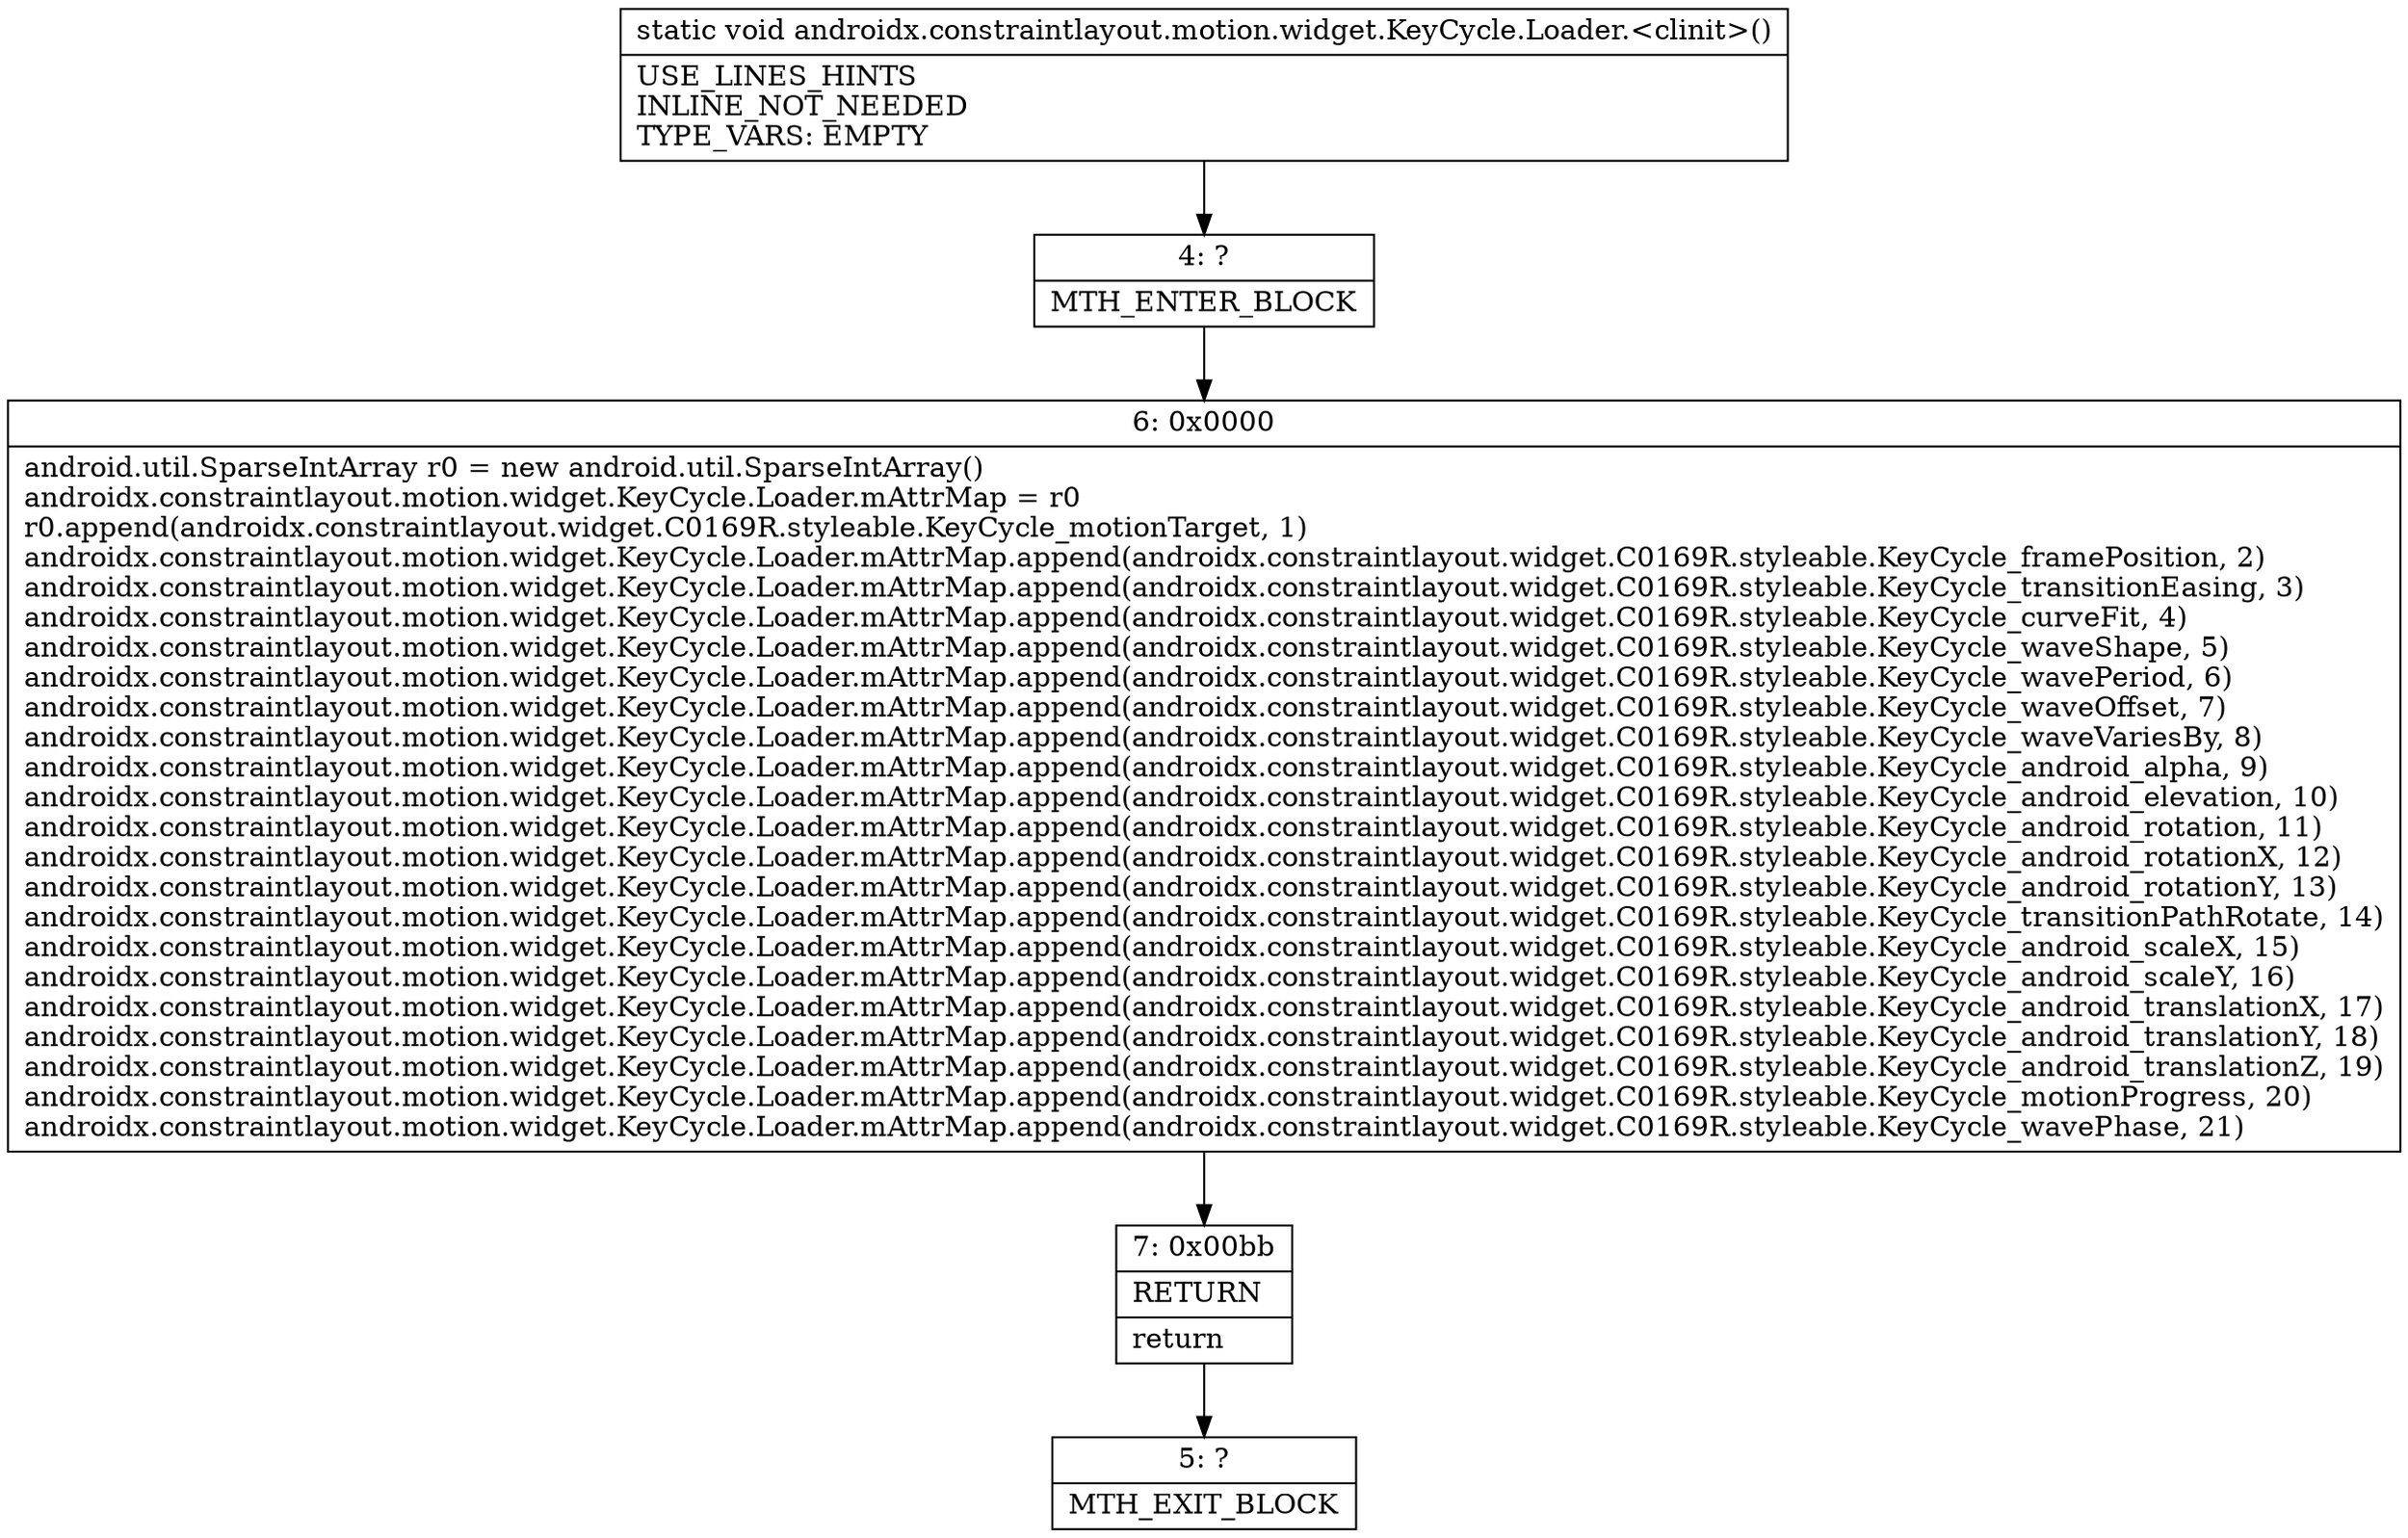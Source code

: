 digraph "CFG forandroidx.constraintlayout.motion.widget.KeyCycle.Loader.\<clinit\>()V" {
Node_4 [shape=record,label="{4\:\ ?|MTH_ENTER_BLOCK\l}"];
Node_6 [shape=record,label="{6\:\ 0x0000|android.util.SparseIntArray r0 = new android.util.SparseIntArray()\landroidx.constraintlayout.motion.widget.KeyCycle.Loader.mAttrMap = r0\lr0.append(androidx.constraintlayout.widget.C0169R.styleable.KeyCycle_motionTarget, 1)\landroidx.constraintlayout.motion.widget.KeyCycle.Loader.mAttrMap.append(androidx.constraintlayout.widget.C0169R.styleable.KeyCycle_framePosition, 2)\landroidx.constraintlayout.motion.widget.KeyCycle.Loader.mAttrMap.append(androidx.constraintlayout.widget.C0169R.styleable.KeyCycle_transitionEasing, 3)\landroidx.constraintlayout.motion.widget.KeyCycle.Loader.mAttrMap.append(androidx.constraintlayout.widget.C0169R.styleable.KeyCycle_curveFit, 4)\landroidx.constraintlayout.motion.widget.KeyCycle.Loader.mAttrMap.append(androidx.constraintlayout.widget.C0169R.styleable.KeyCycle_waveShape, 5)\landroidx.constraintlayout.motion.widget.KeyCycle.Loader.mAttrMap.append(androidx.constraintlayout.widget.C0169R.styleable.KeyCycle_wavePeriod, 6)\landroidx.constraintlayout.motion.widget.KeyCycle.Loader.mAttrMap.append(androidx.constraintlayout.widget.C0169R.styleable.KeyCycle_waveOffset, 7)\landroidx.constraintlayout.motion.widget.KeyCycle.Loader.mAttrMap.append(androidx.constraintlayout.widget.C0169R.styleable.KeyCycle_waveVariesBy, 8)\landroidx.constraintlayout.motion.widget.KeyCycle.Loader.mAttrMap.append(androidx.constraintlayout.widget.C0169R.styleable.KeyCycle_android_alpha, 9)\landroidx.constraintlayout.motion.widget.KeyCycle.Loader.mAttrMap.append(androidx.constraintlayout.widget.C0169R.styleable.KeyCycle_android_elevation, 10)\landroidx.constraintlayout.motion.widget.KeyCycle.Loader.mAttrMap.append(androidx.constraintlayout.widget.C0169R.styleable.KeyCycle_android_rotation, 11)\landroidx.constraintlayout.motion.widget.KeyCycle.Loader.mAttrMap.append(androidx.constraintlayout.widget.C0169R.styleable.KeyCycle_android_rotationX, 12)\landroidx.constraintlayout.motion.widget.KeyCycle.Loader.mAttrMap.append(androidx.constraintlayout.widget.C0169R.styleable.KeyCycle_android_rotationY, 13)\landroidx.constraintlayout.motion.widget.KeyCycle.Loader.mAttrMap.append(androidx.constraintlayout.widget.C0169R.styleable.KeyCycle_transitionPathRotate, 14)\landroidx.constraintlayout.motion.widget.KeyCycle.Loader.mAttrMap.append(androidx.constraintlayout.widget.C0169R.styleable.KeyCycle_android_scaleX, 15)\landroidx.constraintlayout.motion.widget.KeyCycle.Loader.mAttrMap.append(androidx.constraintlayout.widget.C0169R.styleable.KeyCycle_android_scaleY, 16)\landroidx.constraintlayout.motion.widget.KeyCycle.Loader.mAttrMap.append(androidx.constraintlayout.widget.C0169R.styleable.KeyCycle_android_translationX, 17)\landroidx.constraintlayout.motion.widget.KeyCycle.Loader.mAttrMap.append(androidx.constraintlayout.widget.C0169R.styleable.KeyCycle_android_translationY, 18)\landroidx.constraintlayout.motion.widget.KeyCycle.Loader.mAttrMap.append(androidx.constraintlayout.widget.C0169R.styleable.KeyCycle_android_translationZ, 19)\landroidx.constraintlayout.motion.widget.KeyCycle.Loader.mAttrMap.append(androidx.constraintlayout.widget.C0169R.styleable.KeyCycle_motionProgress, 20)\landroidx.constraintlayout.motion.widget.KeyCycle.Loader.mAttrMap.append(androidx.constraintlayout.widget.C0169R.styleable.KeyCycle_wavePhase, 21)\l}"];
Node_7 [shape=record,label="{7\:\ 0x00bb|RETURN\l|return\l}"];
Node_5 [shape=record,label="{5\:\ ?|MTH_EXIT_BLOCK\l}"];
MethodNode[shape=record,label="{static void androidx.constraintlayout.motion.widget.KeyCycle.Loader.\<clinit\>()  | USE_LINES_HINTS\lINLINE_NOT_NEEDED\lTYPE_VARS: EMPTY\l}"];
MethodNode -> Node_4;Node_4 -> Node_6;
Node_6 -> Node_7;
Node_7 -> Node_5;
}

